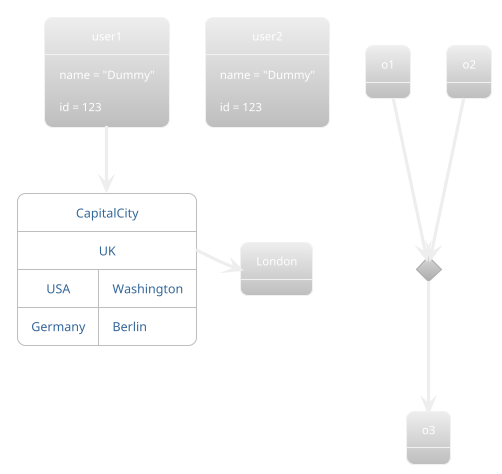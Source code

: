 ' Do not edit
' Theme Gallery
' autogenerated by script
'
@startuml
!theme silver

object user1
user1 : name = "Dummy"
user1 : id = 123

object user2 {
  name = "Dummy"
  id = 123
}

object o1
object o2
diamond dia
object o3

o1  --> dia
o2  --> dia
dia --> o3

object London

map CapitalCity {
 UK *-> London
 USA => Washington
 Germany => Berlin
}

user1 --> CapitalCity
@enduml
